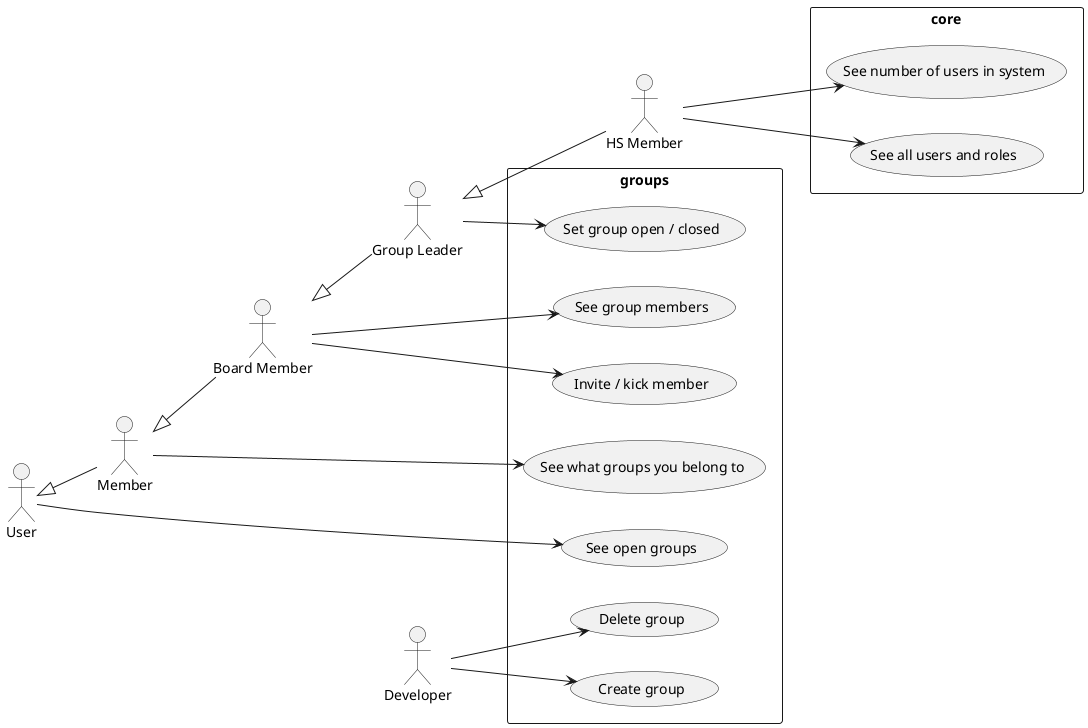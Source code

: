 @startuml

left to right direction
:HS Member: as HS
:Group Leader: as Leader
:Board Member: as BoardMember
:Member: as Member
:User: as User
:Developer: as Developer

Leader <|-- HS
BoardMember <|-- Leader
Member <|-- BoardMember
User <|-- Member

rectangle core {
    HS --> (See number of users in system)
    HS --> (See all users and roles)
}

rectangle groups {
    Leader --> (Set group open / closed)
    BoardMember --> (Invite / kick member)
    BoardMember -> (See group members)
    Member --> (See what groups you belong to)
    User --> (See open groups)
    Developer --> (Create group)
    Developer --> (Delete group)
}


@enduml
